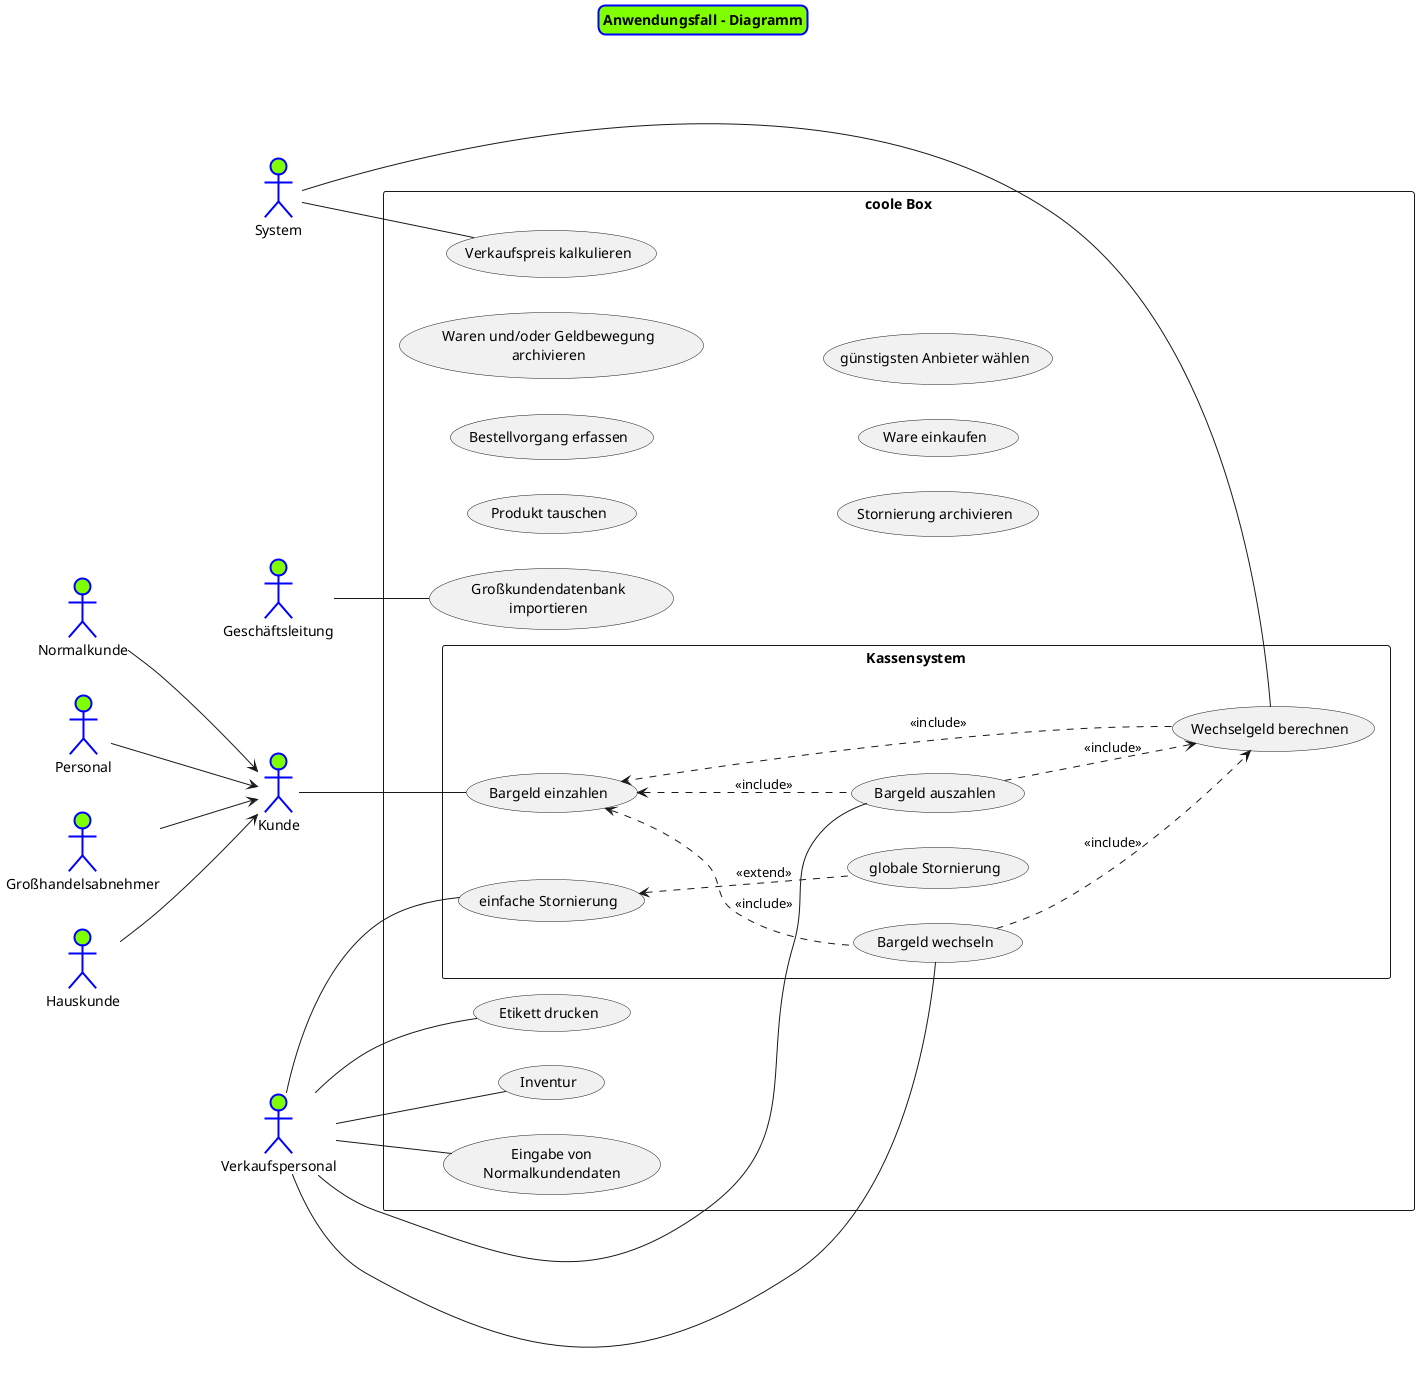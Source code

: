 @startuml
skinparam titleBorderRoundCorner 15
skinparam titleBorderThickness 2
skinparam titleBorderColor blue
skinparam titleBackgroundColor Chartreuse

title Anwendungsfall - Diagramm


' === Kunden === '
:Kunde: as ku
:Normalkunde: as nku
:Personal: as pku
:Großhandelsabnehmer: as gha
:Hauskunde: as hku

left to right direction
nku --> ku
pku --> ku
gha --> ku
hku --> ku


' === Personal === '
:Verkaufspersonal: as vp
:Geschäftsleitung: as gl

' === Sonstiges === '
:System: as sys

' === Y === '
rectangle "coole Box"{
    (Inventur) as inv
    '(Pfand auszahlen)
    (Produkt tauschen)
    (Großkundendatenbank\nimportieren) as grokudb_imp
    (Verkaufspreis kalkulieren) as vp_calc
    (Eingabe von\nNormalkundendaten) as eg_nkd
    (Etikett drucken) as et_dr
    (Bestellvorgang erfassen)
    (Waren und/oder Geldbewegung\narchivieren)
    (Stornierung archivieren)
    (Ware einkaufen)
    (günstigsten Anbieter wählen)


    rectangle "Kassensystem"{
            (Bargeld einzahlen) as bg_ez
            (Bargeld auszahlen) as bg_az
            (Bargeld wechseln) as bg_we
            (Wechselgeld berechnen) as we_br

            (einfache Stornierung) as l_st
            (globale Stornierung) as g_st


            ku -- bg_ez

            vp -- bg_we
            vp -- bg_az
            vp -- l_st


            sys -- we_br

            bg_ez <.. bg_we: <<include>>
            bg_ez <.. bg_az: <<include>>
            bg_az ..> we_br: <<include>>
            bg_we ..> we_br: <<include>>
            we_br ..> bg_ez: <<include>>
            l_st <.. g_st: <<extend>>

        }


    '



    '
    vp -- inv
    vp -- et_dr
    vp -- eg_nkd



    '
    gl -- grokudb_imp

    '
    sys -- vp_calc





}

@enduml
